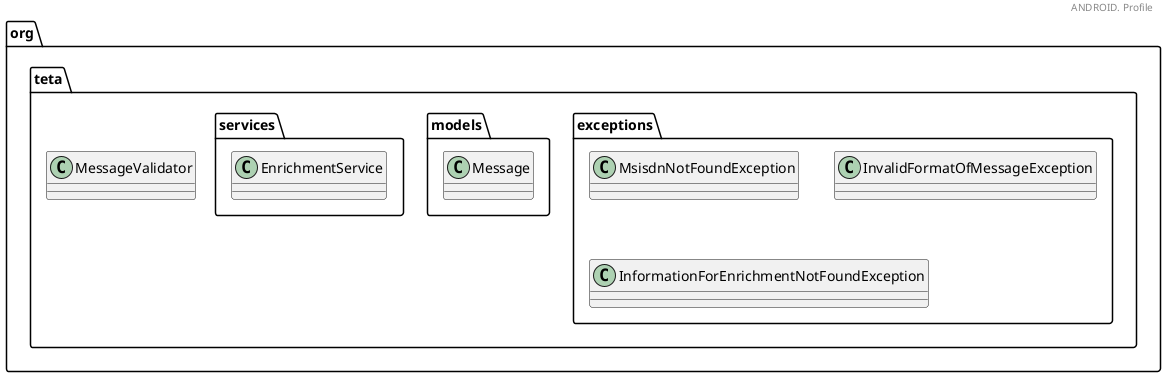 @startuml
    header "ANDROID. Profile"

    package org.teta {

        package exceptions {

            class MsisdnNotFoundException {}

            class InvalidFormatOfMessageException {}

            class InformationForEnrichmentNotFoundException {}

        }

        package models {

            class Message {}

        }

        package services {

            class EnrichmentService {}

        }

        class MessageValidator {}

    }
@enduml